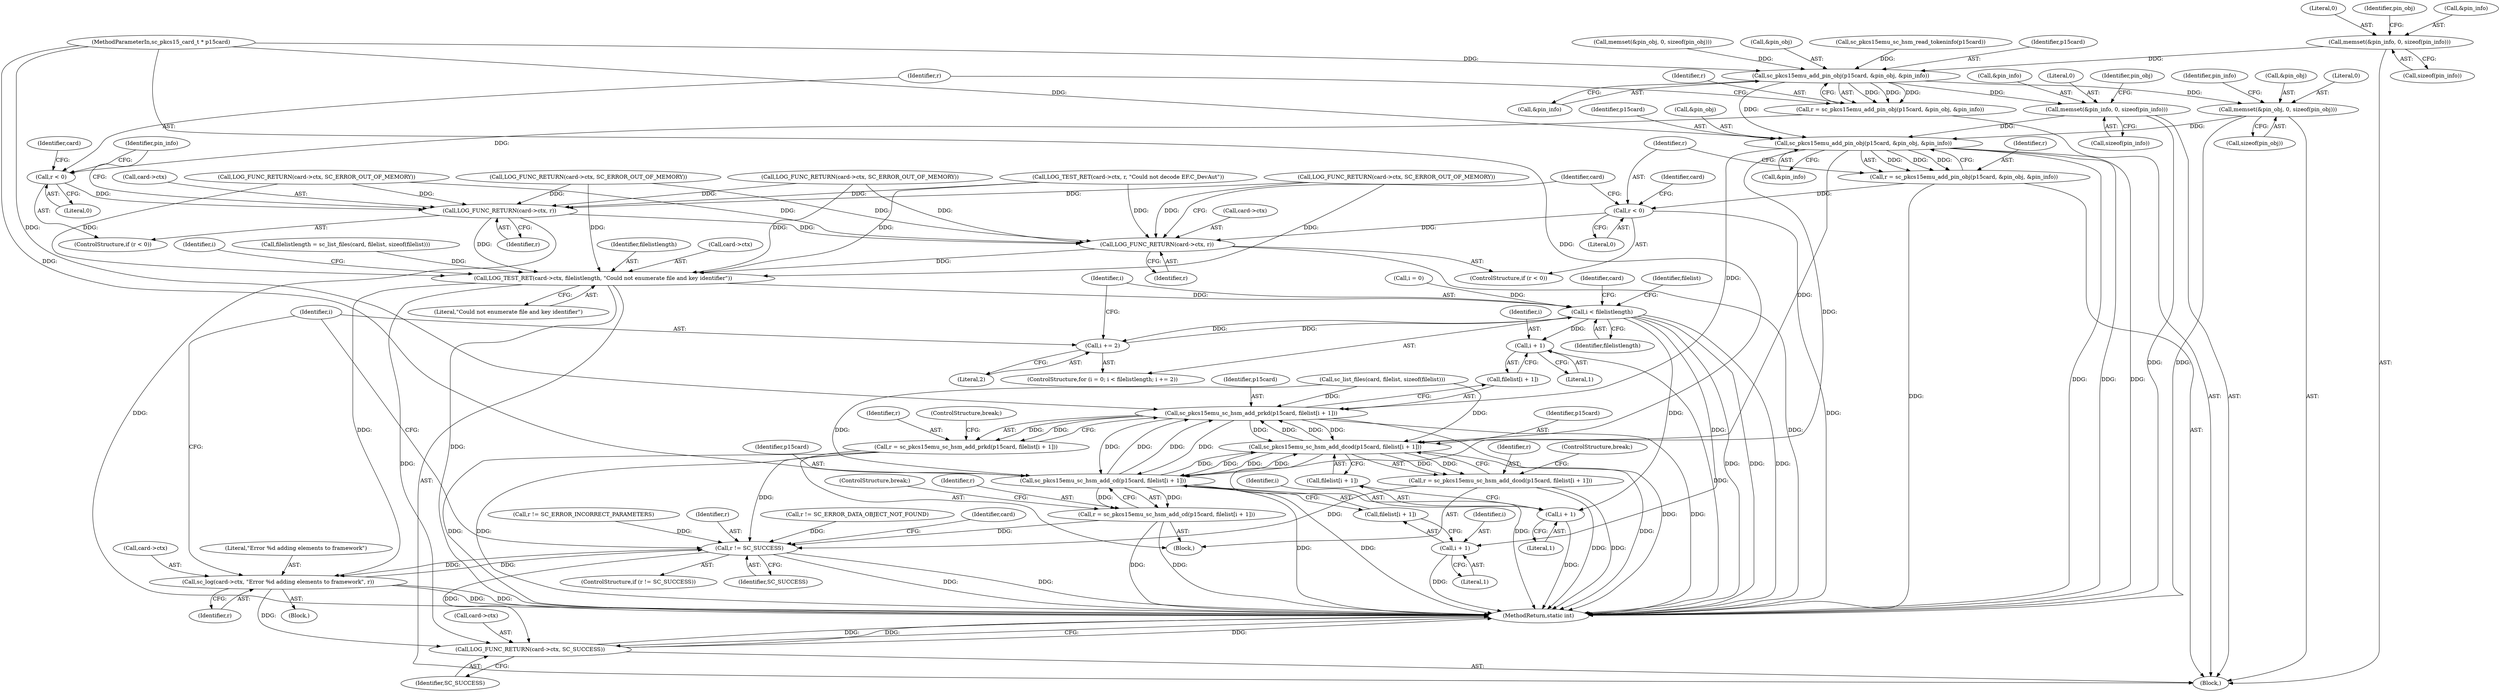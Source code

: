 digraph "0_OpenSC_360e95d45ac4123255a4c796db96337f332160ad#diff-d643a0fa169471dbf2912f4866dc49c5_6@API" {
"1000601" [label="(Call,memset(&pin_info, 0, sizeof(pin_info)))"];
"1000752" [label="(Call,sc_pkcs15emu_add_pin_obj(p15card, &pin_obj, &pin_info))"];
"1000750" [label="(Call,r = sc_pkcs15emu_add_pin_obj(p15card, &pin_obj, &pin_info))"];
"1000759" [label="(Call,r < 0)"];
"1000762" [label="(Call,LOG_FUNC_RETURN(card->ctx, r))"];
"1000912" [label="(Call,LOG_FUNC_RETURN(card->ctx, r))"];
"1001016" [label="(Call,LOG_TEST_RET(card->ctx, filelistlength, \"Could not enumerate file and key identifier\"))"];
"1001026" [label="(Call,i < filelistlength)"];
"1001029" [label="(Call,i += 2)"];
"1001045" [label="(Call,i + 1)"];
"1001056" [label="(Call,i + 1)"];
"1001067" [label="(Call,i + 1)"];
"1001076" [label="(Call,sc_log(card->ctx, \"Error %d adding elements to framework\", r))"];
"1001072" [label="(Call,r != SC_SUCCESS)"];
"1001082" [label="(Call,LOG_FUNC_RETURN(card->ctx, SC_SUCCESS))"];
"1000767" [label="(Call,memset(&pin_info, 0, sizeof(pin_info)))"];
"1000902" [label="(Call,sc_pkcs15emu_add_pin_obj(p15card, &pin_obj, &pin_info))"];
"1000900" [label="(Call,r = sc_pkcs15emu_add_pin_obj(p15card, &pin_obj, &pin_info))"];
"1000909" [label="(Call,r < 0)"];
"1001041" [label="(Call,sc_pkcs15emu_sc_hsm_add_prkd(p15card, filelist[i + 1]))"];
"1001039" [label="(Call,r = sc_pkcs15emu_sc_hsm_add_prkd(p15card, filelist[i + 1]))"];
"1001052" [label="(Call,sc_pkcs15emu_sc_hsm_add_dcod(p15card, filelist[i + 1]))"];
"1001050" [label="(Call,r = sc_pkcs15emu_sc_hsm_add_dcod(p15card, filelist[i + 1]))"];
"1001063" [label="(Call,sc_pkcs15emu_sc_hsm_add_cd(p15card, filelist[i + 1]))"];
"1001061" [label="(Call,r = sc_pkcs15emu_sc_hsm_add_cd(p15card, filelist[i + 1]))"];
"1000773" [label="(Call,memset(&pin_obj, 0, sizeof(pin_obj)))"];
"1001017" [label="(Call,card->ctx)"];
"1001054" [label="(Call,filelist[i + 1])"];
"1000604" [label="(Literal,0)"];
"1000777" [label="(Call,sizeof(pin_obj))"];
"1001056" [label="(Call,i + 1)"];
"1001083" [label="(Call,card->ctx)"];
"1001051" [label="(Identifier,r)"];
"1001080" [label="(Literal,\"Error %d adding elements to framework\")"];
"1000107" [label="(Block,)"];
"1000605" [label="(Call,sizeof(pin_info))"];
"1000750" [label="(Call,r = sc_pkcs15emu_add_pin_obj(p15card, &pin_obj, &pin_info))"];
"1001050" [label="(Call,r = sc_pkcs15emu_sc_hsm_add_dcod(p15card, filelist[i + 1]))"];
"1001026" [label="(Call,i < filelistlength)"];
"1000998" [label="(Call,r != SC_ERROR_DATA_OBJECT_NOT_FOUND)"];
"1000504" [label="(Call,LOG_FUNC_RETURN(card->ctx, SC_ERROR_OUT_OF_MEMORY))"];
"1001058" [label="(Literal,1)"];
"1000903" [label="(Identifier,p15card)"];
"1001076" [label="(Call,sc_log(card->ctx, \"Error %d adding elements to framework\", r))"];
"1000756" [label="(Call,&pin_info)"];
"1000909" [label="(Call,r < 0)"];
"1001047" [label="(Literal,1)"];
"1001053" [label="(Identifier,p15card)"];
"1000901" [label="(Identifier,r)"];
"1001069" [label="(Literal,1)"];
"1000771" [label="(Call,sizeof(pin_info))"];
"1000356" [label="(Call,LOG_TEST_RET(card->ctx, r, \"Could not decode EF.C_DevAut\"))"];
"1001029" [label="(Call,i += 2)"];
"1001070" [label="(ControlStructure,break;)"];
"1000759" [label="(Call,r < 0)"];
"1001087" [label="(MethodReturn,static int)"];
"1001082" [label="(Call,LOG_FUNC_RETURN(card->ctx, SC_SUCCESS))"];
"1000913" [label="(Call,card->ctx)"];
"1001040" [label="(Identifier,r)"];
"1000782" [label="(Identifier,pin_info)"];
"1000904" [label="(Call,&pin_obj)"];
"1001086" [label="(Identifier,SC_SUCCESS)"];
"1000902" [label="(Call,sc_pkcs15emu_add_pin_obj(p15card, &pin_obj, &pin_info))"];
"1000761" [label="(Literal,0)"];
"1001039" [label="(Call,r = sc_pkcs15emu_sc_hsm_add_prkd(p15card, filelist[i + 1]))"];
"1000916" [label="(Identifier,r)"];
"1000767" [label="(Call,memset(&pin_info, 0, sizeof(pin_info)))"];
"1001084" [label="(Identifier,card)"];
"1001064" [label="(Identifier,p15card)"];
"1001077" [label="(Call,card->ctx)"];
"1000769" [label="(Identifier,pin_info)"];
"1000752" [label="(Call,sc_pkcs15emu_add_pin_obj(p15card, &pin_obj, &pin_info))"];
"1001068" [label="(Identifier,i)"];
"1000770" [label="(Literal,0)"];
"1000566" [label="(Call,LOG_FUNC_RETURN(card->ctx, SC_ERROR_OUT_OF_MEMORY))"];
"1001024" [label="(Identifier,i)"];
"1001078" [label="(Identifier,card)"];
"1000906" [label="(Call,&pin_info)"];
"1001059" [label="(ControlStructure,break;)"];
"1001045" [label="(Call,i + 1)"];
"1000921" [label="(Identifier,card)"];
"1000762" [label="(Call,LOG_FUNC_RETURN(card->ctx, r))"];
"1000912" [label="(Call,LOG_FUNC_RETURN(card->ctx, r))"];
"1001065" [label="(Call,filelist[i + 1])"];
"1001041" [label="(Call,sc_pkcs15emu_sc_hsm_add_prkd(p15card, filelist[i + 1]))"];
"1000773" [label="(Call,memset(&pin_obj, 0, sizeof(pin_obj)))"];
"1000774" [label="(Call,&pin_obj)"];
"1000753" [label="(Identifier,p15card)"];
"1000609" [label="(Identifier,pin_obj)"];
"1001001" [label="(Call,r != SC_ERROR_INCORRECT_PARAMETERS)"];
"1001030" [label="(Identifier,i)"];
"1001043" [label="(Call,filelist[i + 1])"];
"1001021" [label="(Literal,\"Could not enumerate file and key identifier\")"];
"1001046" [label="(Identifier,i)"];
"1001042" [label="(Identifier,p15card)"];
"1001075" [label="(Block,)"];
"1001057" [label="(Identifier,i)"];
"1001081" [label="(Identifier,r)"];
"1000775" [label="(Identifier,pin_obj)"];
"1000758" [label="(ControlStructure,if (r < 0))"];
"1000900" [label="(Call,r = sc_pkcs15emu_add_pin_obj(p15card, &pin_obj, &pin_info))"];
"1001031" [label="(Literal,2)"];
"1001009" [label="(Call,filelistlength = sc_list_files(card, filelist, sizeof(filelist)))"];
"1000914" [label="(Identifier,card)"];
"1000766" [label="(Identifier,r)"];
"1001063" [label="(Call,sc_pkcs15emu_sc_hsm_add_cd(p15card, filelist[i + 1]))"];
"1000601" [label="(Call,memset(&pin_info, 0, sizeof(pin_info)))"];
"1001072" [label="(Call,r != SC_SUCCESS)"];
"1000768" [label="(Call,&pin_info)"];
"1000607" [label="(Call,memset(&pin_obj, 0, sizeof(pin_obj)))"];
"1000911" [label="(Literal,0)"];
"1001071" [label="(ControlStructure,if (r != SC_SUCCESS))"];
"1001035" [label="(Identifier,filelist)"];
"1001061" [label="(Call,r = sc_pkcs15emu_sc_hsm_add_cd(p15card, filelist[i + 1]))"];
"1000416" [label="(Call,LOG_FUNC_RETURN(card->ctx, SC_ERROR_OUT_OF_MEMORY))"];
"1000754" [label="(Call,&pin_obj)"];
"1000760" [label="(Identifier,r)"];
"1000751" [label="(Identifier,r)"];
"1001067" [label="(Call,i + 1)"];
"1000776" [label="(Literal,0)"];
"1000764" [label="(Identifier,card)"];
"1000525" [label="(Call,LOG_FUNC_RETURN(card->ctx, SC_ERROR_OUT_OF_MEMORY))"];
"1001052" [label="(Call,sc_pkcs15emu_sc_hsm_add_dcod(p15card, filelist[i + 1]))"];
"1000908" [label="(ControlStructure,if (r < 0))"];
"1000602" [label="(Call,&pin_info)"];
"1001073" [label="(Identifier,r)"];
"1000763" [label="(Call,card->ctx)"];
"1000910" [label="(Identifier,r)"];
"1001023" [label="(Call,i = 0)"];
"1001028" [label="(Identifier,filelistlength)"];
"1001011" [label="(Call,sc_list_files(card, filelist, sizeof(filelist)))"];
"1001020" [label="(Identifier,filelistlength)"];
"1001027" [label="(Identifier,i)"];
"1001062" [label="(Identifier,r)"];
"1001016" [label="(Call,LOG_TEST_RET(card->ctx, filelistlength, \"Could not enumerate file and key identifier\"))"];
"1001048" [label="(ControlStructure,break;)"];
"1000106" [label="(MethodParameterIn,sc_pkcs15_card_t * p15card)"];
"1001074" [label="(Identifier,SC_SUCCESS)"];
"1001037" [label="(Block,)"];
"1000362" [label="(Call,sc_pkcs15emu_sc_hsm_read_tokeninfo(p15card))"];
"1001022" [label="(ControlStructure,for (i = 0; i < filelistlength; i += 2))"];
"1000601" -> "1000107"  [label="AST: "];
"1000601" -> "1000605"  [label="CFG: "];
"1000602" -> "1000601"  [label="AST: "];
"1000604" -> "1000601"  [label="AST: "];
"1000605" -> "1000601"  [label="AST: "];
"1000609" -> "1000601"  [label="CFG: "];
"1000601" -> "1000752"  [label="DDG: "];
"1000752" -> "1000750"  [label="AST: "];
"1000752" -> "1000756"  [label="CFG: "];
"1000753" -> "1000752"  [label="AST: "];
"1000754" -> "1000752"  [label="AST: "];
"1000756" -> "1000752"  [label="AST: "];
"1000750" -> "1000752"  [label="CFG: "];
"1000752" -> "1000750"  [label="DDG: "];
"1000752" -> "1000750"  [label="DDG: "];
"1000752" -> "1000750"  [label="DDG: "];
"1000362" -> "1000752"  [label="DDG: "];
"1000106" -> "1000752"  [label="DDG: "];
"1000607" -> "1000752"  [label="DDG: "];
"1000752" -> "1000767"  [label="DDG: "];
"1000752" -> "1000773"  [label="DDG: "];
"1000752" -> "1000902"  [label="DDG: "];
"1000750" -> "1000107"  [label="AST: "];
"1000751" -> "1000750"  [label="AST: "];
"1000760" -> "1000750"  [label="CFG: "];
"1000750" -> "1000759"  [label="DDG: "];
"1000759" -> "1000758"  [label="AST: "];
"1000759" -> "1000761"  [label="CFG: "];
"1000760" -> "1000759"  [label="AST: "];
"1000761" -> "1000759"  [label="AST: "];
"1000764" -> "1000759"  [label="CFG: "];
"1000769" -> "1000759"  [label="CFG: "];
"1000759" -> "1000762"  [label="DDG: "];
"1000762" -> "1000758"  [label="AST: "];
"1000762" -> "1000766"  [label="CFG: "];
"1000763" -> "1000762"  [label="AST: "];
"1000766" -> "1000762"  [label="AST: "];
"1000769" -> "1000762"  [label="CFG: "];
"1000762" -> "1001087"  [label="DDG: "];
"1000356" -> "1000762"  [label="DDG: "];
"1000566" -> "1000762"  [label="DDG: "];
"1000525" -> "1000762"  [label="DDG: "];
"1000504" -> "1000762"  [label="DDG: "];
"1000416" -> "1000762"  [label="DDG: "];
"1000762" -> "1000912"  [label="DDG: "];
"1000762" -> "1001016"  [label="DDG: "];
"1000912" -> "1000908"  [label="AST: "];
"1000912" -> "1000916"  [label="CFG: "];
"1000913" -> "1000912"  [label="AST: "];
"1000916" -> "1000912"  [label="AST: "];
"1000921" -> "1000912"  [label="CFG: "];
"1000912" -> "1001087"  [label="DDG: "];
"1000356" -> "1000912"  [label="DDG: "];
"1000566" -> "1000912"  [label="DDG: "];
"1000525" -> "1000912"  [label="DDG: "];
"1000504" -> "1000912"  [label="DDG: "];
"1000416" -> "1000912"  [label="DDG: "];
"1000909" -> "1000912"  [label="DDG: "];
"1000912" -> "1001016"  [label="DDG: "];
"1001016" -> "1000107"  [label="AST: "];
"1001016" -> "1001021"  [label="CFG: "];
"1001017" -> "1001016"  [label="AST: "];
"1001020" -> "1001016"  [label="AST: "];
"1001021" -> "1001016"  [label="AST: "];
"1001024" -> "1001016"  [label="CFG: "];
"1001016" -> "1001087"  [label="DDG: "];
"1000356" -> "1001016"  [label="DDG: "];
"1000566" -> "1001016"  [label="DDG: "];
"1000525" -> "1001016"  [label="DDG: "];
"1000504" -> "1001016"  [label="DDG: "];
"1000416" -> "1001016"  [label="DDG: "];
"1001009" -> "1001016"  [label="DDG: "];
"1001016" -> "1001026"  [label="DDG: "];
"1001016" -> "1001076"  [label="DDG: "];
"1001016" -> "1001082"  [label="DDG: "];
"1001026" -> "1001022"  [label="AST: "];
"1001026" -> "1001028"  [label="CFG: "];
"1001027" -> "1001026"  [label="AST: "];
"1001028" -> "1001026"  [label="AST: "];
"1001035" -> "1001026"  [label="CFG: "];
"1001084" -> "1001026"  [label="CFG: "];
"1001026" -> "1001087"  [label="DDG: "];
"1001026" -> "1001087"  [label="DDG: "];
"1001026" -> "1001087"  [label="DDG: "];
"1001023" -> "1001026"  [label="DDG: "];
"1001029" -> "1001026"  [label="DDG: "];
"1001026" -> "1001029"  [label="DDG: "];
"1001026" -> "1001045"  [label="DDG: "];
"1001026" -> "1001056"  [label="DDG: "];
"1001026" -> "1001067"  [label="DDG: "];
"1001029" -> "1001022"  [label="AST: "];
"1001029" -> "1001031"  [label="CFG: "];
"1001030" -> "1001029"  [label="AST: "];
"1001031" -> "1001029"  [label="AST: "];
"1001027" -> "1001029"  [label="CFG: "];
"1001045" -> "1001043"  [label="AST: "];
"1001045" -> "1001047"  [label="CFG: "];
"1001046" -> "1001045"  [label="AST: "];
"1001047" -> "1001045"  [label="AST: "];
"1001043" -> "1001045"  [label="CFG: "];
"1001045" -> "1001087"  [label="DDG: "];
"1001056" -> "1001054"  [label="AST: "];
"1001056" -> "1001058"  [label="CFG: "];
"1001057" -> "1001056"  [label="AST: "];
"1001058" -> "1001056"  [label="AST: "];
"1001054" -> "1001056"  [label="CFG: "];
"1001056" -> "1001087"  [label="DDG: "];
"1001067" -> "1001065"  [label="AST: "];
"1001067" -> "1001069"  [label="CFG: "];
"1001068" -> "1001067"  [label="AST: "];
"1001069" -> "1001067"  [label="AST: "];
"1001065" -> "1001067"  [label="CFG: "];
"1001067" -> "1001087"  [label="DDG: "];
"1001076" -> "1001075"  [label="AST: "];
"1001076" -> "1001081"  [label="CFG: "];
"1001077" -> "1001076"  [label="AST: "];
"1001080" -> "1001076"  [label="AST: "];
"1001081" -> "1001076"  [label="AST: "];
"1001030" -> "1001076"  [label="CFG: "];
"1001076" -> "1001087"  [label="DDG: "];
"1001076" -> "1001087"  [label="DDG: "];
"1001076" -> "1001072"  [label="DDG: "];
"1001072" -> "1001076"  [label="DDG: "];
"1001076" -> "1001082"  [label="DDG: "];
"1001072" -> "1001071"  [label="AST: "];
"1001072" -> "1001074"  [label="CFG: "];
"1001073" -> "1001072"  [label="AST: "];
"1001074" -> "1001072"  [label="AST: "];
"1001078" -> "1001072"  [label="CFG: "];
"1001030" -> "1001072"  [label="CFG: "];
"1001072" -> "1001087"  [label="DDG: "];
"1001072" -> "1001087"  [label="DDG: "];
"1001061" -> "1001072"  [label="DDG: "];
"1001050" -> "1001072"  [label="DDG: "];
"1001039" -> "1001072"  [label="DDG: "];
"1000998" -> "1001072"  [label="DDG: "];
"1001001" -> "1001072"  [label="DDG: "];
"1001072" -> "1001082"  [label="DDG: "];
"1001082" -> "1000107"  [label="AST: "];
"1001082" -> "1001086"  [label="CFG: "];
"1001083" -> "1001082"  [label="AST: "];
"1001086" -> "1001082"  [label="AST: "];
"1001087" -> "1001082"  [label="CFG: "];
"1001082" -> "1001087"  [label="DDG: "];
"1001082" -> "1001087"  [label="DDG: "];
"1001082" -> "1001087"  [label="DDG: "];
"1000767" -> "1000107"  [label="AST: "];
"1000767" -> "1000771"  [label="CFG: "];
"1000768" -> "1000767"  [label="AST: "];
"1000770" -> "1000767"  [label="AST: "];
"1000771" -> "1000767"  [label="AST: "];
"1000775" -> "1000767"  [label="CFG: "];
"1000767" -> "1001087"  [label="DDG: "];
"1000767" -> "1000902"  [label="DDG: "];
"1000902" -> "1000900"  [label="AST: "];
"1000902" -> "1000906"  [label="CFG: "];
"1000903" -> "1000902"  [label="AST: "];
"1000904" -> "1000902"  [label="AST: "];
"1000906" -> "1000902"  [label="AST: "];
"1000900" -> "1000902"  [label="CFG: "];
"1000902" -> "1001087"  [label="DDG: "];
"1000902" -> "1001087"  [label="DDG: "];
"1000902" -> "1001087"  [label="DDG: "];
"1000902" -> "1000900"  [label="DDG: "];
"1000902" -> "1000900"  [label="DDG: "];
"1000902" -> "1000900"  [label="DDG: "];
"1000106" -> "1000902"  [label="DDG: "];
"1000773" -> "1000902"  [label="DDG: "];
"1000902" -> "1001041"  [label="DDG: "];
"1000902" -> "1001052"  [label="DDG: "];
"1000902" -> "1001063"  [label="DDG: "];
"1000900" -> "1000107"  [label="AST: "];
"1000901" -> "1000900"  [label="AST: "];
"1000910" -> "1000900"  [label="CFG: "];
"1000900" -> "1001087"  [label="DDG: "];
"1000900" -> "1000909"  [label="DDG: "];
"1000909" -> "1000908"  [label="AST: "];
"1000909" -> "1000911"  [label="CFG: "];
"1000910" -> "1000909"  [label="AST: "];
"1000911" -> "1000909"  [label="AST: "];
"1000914" -> "1000909"  [label="CFG: "];
"1000921" -> "1000909"  [label="CFG: "];
"1000909" -> "1001087"  [label="DDG: "];
"1001041" -> "1001039"  [label="AST: "];
"1001041" -> "1001043"  [label="CFG: "];
"1001042" -> "1001041"  [label="AST: "];
"1001043" -> "1001041"  [label="AST: "];
"1001039" -> "1001041"  [label="CFG: "];
"1001041" -> "1001087"  [label="DDG: "];
"1001041" -> "1001087"  [label="DDG: "];
"1001041" -> "1001039"  [label="DDG: "];
"1001041" -> "1001039"  [label="DDG: "];
"1001063" -> "1001041"  [label="DDG: "];
"1001063" -> "1001041"  [label="DDG: "];
"1001052" -> "1001041"  [label="DDG: "];
"1001052" -> "1001041"  [label="DDG: "];
"1000106" -> "1001041"  [label="DDG: "];
"1001011" -> "1001041"  [label="DDG: "];
"1001041" -> "1001052"  [label="DDG: "];
"1001041" -> "1001052"  [label="DDG: "];
"1001041" -> "1001063"  [label="DDG: "];
"1001041" -> "1001063"  [label="DDG: "];
"1001039" -> "1001037"  [label="AST: "];
"1001040" -> "1001039"  [label="AST: "];
"1001048" -> "1001039"  [label="CFG: "];
"1001039" -> "1001087"  [label="DDG: "];
"1001039" -> "1001087"  [label="DDG: "];
"1001052" -> "1001050"  [label="AST: "];
"1001052" -> "1001054"  [label="CFG: "];
"1001053" -> "1001052"  [label="AST: "];
"1001054" -> "1001052"  [label="AST: "];
"1001050" -> "1001052"  [label="CFG: "];
"1001052" -> "1001087"  [label="DDG: "];
"1001052" -> "1001087"  [label="DDG: "];
"1001052" -> "1001050"  [label="DDG: "];
"1001052" -> "1001050"  [label="DDG: "];
"1001063" -> "1001052"  [label="DDG: "];
"1001063" -> "1001052"  [label="DDG: "];
"1000106" -> "1001052"  [label="DDG: "];
"1001011" -> "1001052"  [label="DDG: "];
"1001052" -> "1001063"  [label="DDG: "];
"1001052" -> "1001063"  [label="DDG: "];
"1001050" -> "1001037"  [label="AST: "];
"1001051" -> "1001050"  [label="AST: "];
"1001059" -> "1001050"  [label="CFG: "];
"1001050" -> "1001087"  [label="DDG: "];
"1001050" -> "1001087"  [label="DDG: "];
"1001063" -> "1001061"  [label="AST: "];
"1001063" -> "1001065"  [label="CFG: "];
"1001064" -> "1001063"  [label="AST: "];
"1001065" -> "1001063"  [label="AST: "];
"1001061" -> "1001063"  [label="CFG: "];
"1001063" -> "1001087"  [label="DDG: "];
"1001063" -> "1001087"  [label="DDG: "];
"1001063" -> "1001061"  [label="DDG: "];
"1001063" -> "1001061"  [label="DDG: "];
"1000106" -> "1001063"  [label="DDG: "];
"1001011" -> "1001063"  [label="DDG: "];
"1001061" -> "1001037"  [label="AST: "];
"1001062" -> "1001061"  [label="AST: "];
"1001070" -> "1001061"  [label="CFG: "];
"1001061" -> "1001087"  [label="DDG: "];
"1001061" -> "1001087"  [label="DDG: "];
"1000773" -> "1000107"  [label="AST: "];
"1000773" -> "1000777"  [label="CFG: "];
"1000774" -> "1000773"  [label="AST: "];
"1000776" -> "1000773"  [label="AST: "];
"1000777" -> "1000773"  [label="AST: "];
"1000782" -> "1000773"  [label="CFG: "];
"1000773" -> "1001087"  [label="DDG: "];
}
